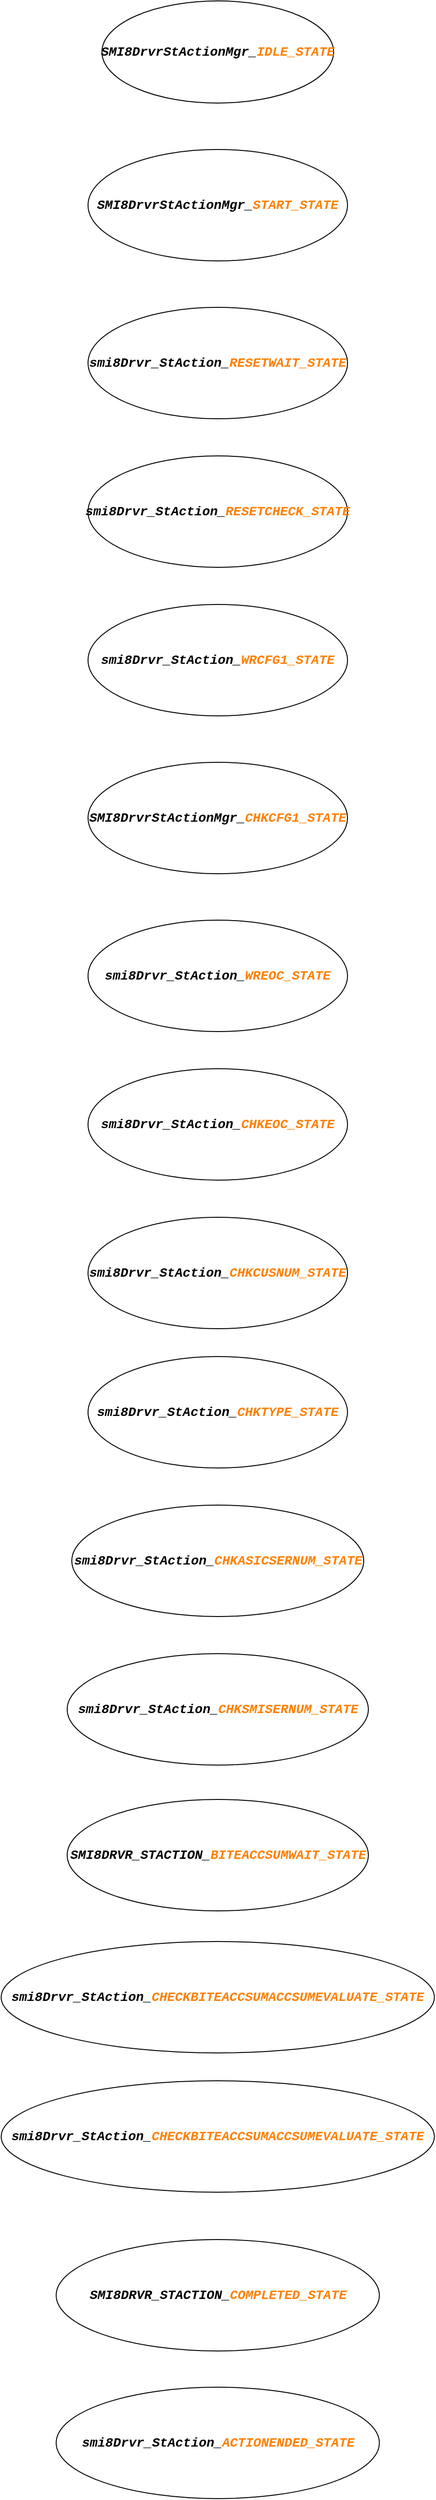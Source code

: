 <mxfile version="16.5.6" type="github">
  <diagram id="UPyzFVB5CWtIWvco0NpC" name="Page-1">
    <mxGraphModel dx="1253" dy="831" grid="1" gridSize="10" guides="1" tooltips="1" connect="1" arrows="1" fold="1" page="1" pageScale="1" pageWidth="1169" pageHeight="827" math="0" shadow="0">
      <root>
        <mxCell id="0" />
        <mxCell id="1" parent="0" />
        <mxCell id="FuCtnfCme6ja_bBjiec3-1" value="&lt;p style=&quot;font-family: &amp;#34;consolas&amp;#34; , &amp;#34;courier new&amp;#34; , monospace ; font-size: 14px ; line-height: 19px&quot;&gt;&lt;span style=&quot;font-style: italic&quot;&gt;&lt;b&gt;SMI8DrvrStActionMgr_&lt;font color=&quot;#ff8000&quot;&gt;IDLE_STATE&lt;/font&gt;&lt;/b&gt;&lt;/span&gt;&lt;/p&gt;" style="ellipse;whiteSpace=wrap;html=1;" vertex="1" parent="1">
          <mxGeometry x="380" y="70" width="250" height="110" as="geometry" />
        </mxCell>
        <mxCell id="FuCtnfCme6ja_bBjiec3-2" value="&lt;p style=&quot;line-height: 19px&quot;&gt;&lt;font face=&quot;consolas, courier new, monospace&quot;&gt;&lt;span style=&quot;font-size: 14px&quot;&gt;&lt;b&gt;&lt;i&gt;SMI8DrvrStActionMgr_&lt;font color=&quot;#ff8000&quot;&gt;START_STATE&lt;/font&gt;&lt;/i&gt;&lt;/b&gt;&lt;/span&gt;&lt;/font&gt;&lt;br&gt;&lt;/p&gt;" style="ellipse;whiteSpace=wrap;html=1;" vertex="1" parent="1">
          <mxGeometry x="365" y="230" width="280" height="120" as="geometry" />
        </mxCell>
        <mxCell id="FuCtnfCme6ja_bBjiec3-3" value="&lt;p style=&quot;line-height: 19px&quot;&gt;&lt;font face=&quot;consolas, courier new, monospace&quot;&gt;&lt;span style=&quot;font-size: 14px&quot;&gt;&lt;b&gt;&lt;i&gt;smi8Drvr_StAction_&lt;font color=&quot;#ff8000&quot;&gt;RESETWAIT_STATE&lt;/font&gt;&lt;/i&gt;&lt;/b&gt;&lt;/span&gt;&lt;/font&gt;&lt;br&gt;&lt;/p&gt;" style="ellipse;whiteSpace=wrap;html=1;" vertex="1" parent="1">
          <mxGeometry x="365" y="400" width="280" height="120" as="geometry" />
        </mxCell>
        <mxCell id="FuCtnfCme6ja_bBjiec3-4" value="&lt;p style=&quot;line-height: 19px&quot;&gt;&lt;font face=&quot;consolas, courier new, monospace&quot;&gt;&lt;span style=&quot;font-size: 14px&quot;&gt;&lt;b&gt;&lt;i&gt;smi8Drvr_StAction_&lt;font color=&quot;#ff8000&quot;&gt;RESETCHECK_STATE&lt;/font&gt;&lt;/i&gt;&lt;/b&gt;&lt;/span&gt;&lt;/font&gt;&lt;br&gt;&lt;/p&gt;" style="ellipse;whiteSpace=wrap;html=1;" vertex="1" parent="1">
          <mxGeometry x="365" y="560" width="280" height="120" as="geometry" />
        </mxCell>
        <mxCell id="FuCtnfCme6ja_bBjiec3-5" value="&lt;p style=&quot;line-height: 19px&quot;&gt;&lt;font face=&quot;consolas, courier new, monospace&quot;&gt;&lt;span style=&quot;font-size: 14px&quot;&gt;&lt;b&gt;&lt;i&gt;smi8Drvr_StAction_&lt;font color=&quot;#ff8000&quot;&gt;WRCFG1_STATE&lt;/font&gt;&lt;/i&gt;&lt;/b&gt;&lt;/span&gt;&lt;/font&gt;&lt;br&gt;&lt;/p&gt;" style="ellipse;whiteSpace=wrap;html=1;" vertex="1" parent="1">
          <mxGeometry x="365" y="720" width="280" height="120" as="geometry" />
        </mxCell>
        <mxCell id="FuCtnfCme6ja_bBjiec3-6" value="&lt;p style=&quot;line-height: 19px&quot;&gt;&lt;font face=&quot;consolas, courier new, monospace&quot;&gt;&lt;span style=&quot;font-size: 14px&quot;&gt;&lt;b&gt;&lt;i&gt;SMI8DrvrStActionMgr_&lt;font color=&quot;#ff8000&quot;&gt;CHKCFG1_STATE&lt;/font&gt;&lt;/i&gt;&lt;/b&gt;&lt;/span&gt;&lt;/font&gt;&lt;br&gt;&lt;/p&gt;" style="ellipse;whiteSpace=wrap;html=1;" vertex="1" parent="1">
          <mxGeometry x="365" y="890" width="280" height="120" as="geometry" />
        </mxCell>
        <mxCell id="FuCtnfCme6ja_bBjiec3-7" value="&lt;p style=&quot;line-height: 19px&quot;&gt;&lt;font face=&quot;consolas, courier new, monospace&quot;&gt;&lt;span style=&quot;font-size: 14px&quot;&gt;&lt;b&gt;&lt;i&gt;smi8Drvr_StAction_&lt;font color=&quot;#ff8000&quot;&gt;WREOC_STATE&lt;/font&gt;&lt;/i&gt;&lt;/b&gt;&lt;/span&gt;&lt;/font&gt;&lt;br&gt;&lt;/p&gt;" style="ellipse;whiteSpace=wrap;html=1;" vertex="1" parent="1">
          <mxGeometry x="365" y="1060" width="280" height="120" as="geometry" />
        </mxCell>
        <mxCell id="FuCtnfCme6ja_bBjiec3-8" value="&lt;p style=&quot;line-height: 19px&quot;&gt;&lt;font face=&quot;consolas, courier new, monospace&quot;&gt;&lt;span style=&quot;font-size: 14px&quot;&gt;&lt;b&gt;&lt;i&gt;smi8Drvr_StAction_&lt;font color=&quot;#ff8000&quot;&gt;CHKEOC_STATE&lt;/font&gt;&lt;/i&gt;&lt;/b&gt;&lt;/span&gt;&lt;/font&gt;&lt;br&gt;&lt;/p&gt;" style="ellipse;whiteSpace=wrap;html=1;" vertex="1" parent="1">
          <mxGeometry x="365" y="1220" width="280" height="120" as="geometry" />
        </mxCell>
        <mxCell id="FuCtnfCme6ja_bBjiec3-9" value="&lt;p style=&quot;line-height: 19px&quot;&gt;&lt;font face=&quot;consolas, courier new, monospace&quot;&gt;&lt;span style=&quot;font-size: 14px&quot;&gt;&lt;b&gt;&lt;i&gt;smi8Drvr_StAction_&lt;font color=&quot;#ff8000&quot;&gt;CHKCUSNUM_STATE&lt;/font&gt;&lt;/i&gt;&lt;/b&gt;&lt;/span&gt;&lt;/font&gt;&lt;br&gt;&lt;/p&gt;" style="ellipse;whiteSpace=wrap;html=1;" vertex="1" parent="1">
          <mxGeometry x="365" y="1380" width="280" height="120" as="geometry" />
        </mxCell>
        <mxCell id="FuCtnfCme6ja_bBjiec3-10" value="&lt;p style=&quot;line-height: 19px&quot;&gt;&lt;font face=&quot;consolas, courier new, monospace&quot;&gt;&lt;span style=&quot;font-size: 14px&quot;&gt;&lt;b&gt;&lt;i&gt;smi8Drvr_StAction_&lt;font color=&quot;#ff8000&quot;&gt;CHKTYPE_STATE&lt;/font&gt;&lt;/i&gt;&lt;/b&gt;&lt;/span&gt;&lt;/font&gt;&lt;br&gt;&lt;/p&gt;" style="ellipse;whiteSpace=wrap;html=1;" vertex="1" parent="1">
          <mxGeometry x="365" y="1530" width="280" height="120" as="geometry" />
        </mxCell>
        <mxCell id="FuCtnfCme6ja_bBjiec3-11" value="&lt;p style=&quot;line-height: 19px&quot;&gt;&lt;font face=&quot;consolas, courier new, monospace&quot;&gt;&lt;span style=&quot;font-size: 14px&quot;&gt;&lt;b&gt;&lt;i&gt;smi8Drvr_StAction_&lt;font color=&quot;#ff8000&quot;&gt;CHKASICSERNUM_STATE&lt;/font&gt;&lt;/i&gt;&lt;/b&gt;&lt;/span&gt;&lt;/font&gt;&lt;br&gt;&lt;/p&gt;" style="ellipse;whiteSpace=wrap;html=1;" vertex="1" parent="1">
          <mxGeometry x="347.5" y="1690" width="315" height="120" as="geometry" />
        </mxCell>
        <mxCell id="FuCtnfCme6ja_bBjiec3-12" value="&lt;p style=&quot;line-height: 19px&quot;&gt;&lt;font face=&quot;consolas, courier new, monospace&quot;&gt;&lt;span style=&quot;font-size: 14px&quot;&gt;&lt;b&gt;&lt;i&gt;smi8Drvr_StAction_&lt;font color=&quot;#ff8000&quot;&gt;CHKSMISERNUM_STATE&lt;/font&gt;&lt;/i&gt;&lt;/b&gt;&lt;/span&gt;&lt;/font&gt;&lt;br&gt;&lt;/p&gt;" style="ellipse;whiteSpace=wrap;html=1;" vertex="1" parent="1">
          <mxGeometry x="342.5" y="1850" width="325" height="120" as="geometry" />
        </mxCell>
        <mxCell id="FuCtnfCme6ja_bBjiec3-13" value="&lt;p style=&quot;line-height: 19px&quot;&gt;&lt;font face=&quot;consolas, courier new, monospace&quot;&gt;&lt;span style=&quot;font-size: 14px&quot;&gt;&lt;b&gt;&lt;i&gt;SMI8DRVR_STACTION_&lt;font color=&quot;#ff8000&quot;&gt;BITEACCSUMWAIT_STATE&lt;/font&gt;&lt;/i&gt;&lt;/b&gt;&lt;/span&gt;&lt;/font&gt;&lt;br&gt;&lt;/p&gt;" style="ellipse;whiteSpace=wrap;html=1;" vertex="1" parent="1">
          <mxGeometry x="342.5" y="2007" width="325" height="120" as="geometry" />
        </mxCell>
        <mxCell id="FuCtnfCme6ja_bBjiec3-14" value="&lt;p style=&quot;line-height: 19px&quot;&gt;&lt;font face=&quot;consolas, courier new, monospace&quot;&gt;&lt;span style=&quot;font-size: 14px&quot;&gt;&lt;b&gt;&lt;i&gt;smi8Drvr_StAction_&lt;font color=&quot;#ff8000&quot;&gt;CHECKBITEACCSUMACCSUMEVALUATE_STATE&lt;/font&gt;&lt;/i&gt;&lt;/b&gt;&lt;/span&gt;&lt;/font&gt;&lt;br&gt;&lt;/p&gt;" style="ellipse;whiteSpace=wrap;html=1;" vertex="1" parent="1">
          <mxGeometry x="271.25" y="2160" width="467.5" height="120" as="geometry" />
        </mxCell>
        <mxCell id="FuCtnfCme6ja_bBjiec3-15" value="&lt;p style=&quot;line-height: 19px&quot;&gt;&lt;font face=&quot;consolas, courier new, monospace&quot;&gt;&lt;span style=&quot;font-size: 14px&quot;&gt;&lt;b&gt;&lt;i&gt;smi8Drvr_StAction_&lt;font color=&quot;#ff8000&quot;&gt;CHECKBITEACCSUMACCSUMEVALUATE_STATE&lt;/font&gt;&lt;/i&gt;&lt;/b&gt;&lt;/span&gt;&lt;/font&gt;&lt;br&gt;&lt;/p&gt;" style="ellipse;whiteSpace=wrap;html=1;" vertex="1" parent="1">
          <mxGeometry x="271.25" y="2310" width="467.5" height="120" as="geometry" />
        </mxCell>
        <mxCell id="FuCtnfCme6ja_bBjiec3-16" value="&lt;p style=&quot;line-height: 19px&quot;&gt;&lt;font face=&quot;consolas, courier new, monospace&quot;&gt;&lt;span style=&quot;font-size: 14px&quot;&gt;&lt;b&gt;&lt;i&gt;SMI8DRVR_STACTION_&lt;font color=&quot;#ff8000&quot;&gt;COMPLETED_STATE&lt;/font&gt;&lt;/i&gt;&lt;/b&gt;&lt;/span&gt;&lt;/font&gt;&lt;br&gt;&lt;/p&gt;" style="ellipse;whiteSpace=wrap;html=1;" vertex="1" parent="1">
          <mxGeometry x="330.63" y="2481" width="348.75" height="120" as="geometry" />
        </mxCell>
        <mxCell id="FuCtnfCme6ja_bBjiec3-17" value="&lt;p style=&quot;line-height: 19px&quot;&gt;&lt;font face=&quot;consolas, courier new, monospace&quot;&gt;&lt;span style=&quot;font-size: 14px&quot;&gt;&lt;b&gt;&lt;i&gt;smi8Drvr_StAction_&lt;font color=&quot;#ff8000&quot;&gt;ACTIONENDED_STATE&lt;/font&gt;&lt;/i&gt;&lt;/b&gt;&lt;/span&gt;&lt;/font&gt;&lt;br&gt;&lt;/p&gt;" style="ellipse;whiteSpace=wrap;html=1;" vertex="1" parent="1">
          <mxGeometry x="330.63" y="2640" width="348.75" height="120" as="geometry" />
        </mxCell>
      </root>
    </mxGraphModel>
  </diagram>
</mxfile>
